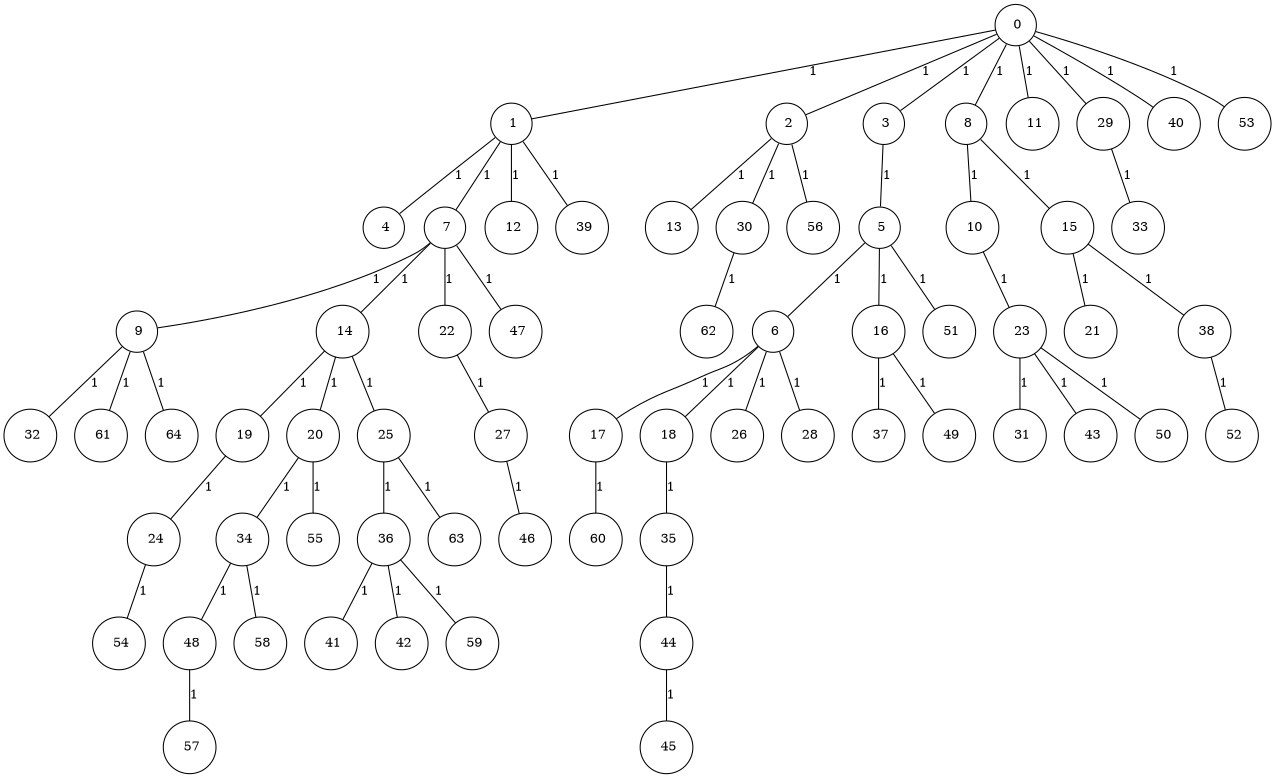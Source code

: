 graph G {
size="8.5,11;"
ratio = "expand;"
fixedsize="true;"
overlap="scale;"
node[shape=circle,width=.12,hight=.12,fontsize=12]
edge[fontsize=12]

0[label=" 0" color=black, pos="2.7196631,0.84051483!"];
1[label=" 1" color=black, pos="2.9151212,1.1499089!"];
2[label=" 2" color=black, pos="1.8462297,0.15912544!"];
3[label=" 3" color=black, pos="2.899864,1.0119472!"];
4[label=" 4" color=black, pos="2.4474739,2.9448158!"];
5[label=" 5" color=black, pos="0.78642211,2.3581467!"];
6[label=" 6" color=black, pos="2.3033049,1.0524016!"];
7[label=" 7" color=black, pos="2.3717527,0.90823088!"];
8[label=" 8" color=black, pos="0.19646251,0.98415465!"];
9[label=" 9" color=black, pos="2.9482475,0.13810176!"];
10[label=" 10" color=black, pos="0.89678755,1.3816872!"];
11[label=" 11" color=black, pos="1.7271613,1.2772265!"];
12[label=" 12" color=black, pos="0.72829494,2.2833503!"];
13[label=" 13" color=black, pos="2.9921033,1.9553204!"];
14[label=" 14" color=black, pos="2.8239541,1.1932104!"];
15[label=" 15" color=black, pos="0.39412218,1.2871226!"];
16[label=" 16" color=black, pos="1.850187,1.7021684!"];
17[label=" 17" color=black, pos="2.4053409,2.5929117!"];
18[label=" 18" color=black, pos="2.1374973,0.098779955!"];
19[label=" 19" color=black, pos="2.3682332,2.039294!"];
20[label=" 20" color=black, pos="2.5980487,1.6112452!"];
21[label=" 21" color=black, pos="1.9641414,1.8855602!"];
22[label=" 22" color=black, pos="0.57428754,2.9838022!"];
23[label=" 23" color=black, pos="0.18021191,2.5589944!"];
24[label=" 24" color=black, pos="1.5422021,1.8288334!"];
25[label=" 25" color=black, pos="2.1014329,2.2496714!"];
26[label=" 26" color=black, pos="0.39634391,0.10358891!"];
27[label=" 27" color=black, pos="2.7244578,2.8611053!"];
28[label=" 28" color=black, pos="2.4655272,2.9126585!"];
29[label=" 29" color=black, pos="0.038916149,1.2177639!"];
30[label=" 30" color=black, pos="2.8769893,2.5816134!"];
31[label=" 31" color=black, pos="2.472491,1.0876001!"];
32[label=" 32" color=black, pos="2.4017706,2.9622362!"];
33[label=" 33" color=black, pos="2.3381786,1.7421337!"];
34[label=" 34" color=black, pos="2.560359,2.4990997!"];
35[label=" 35" color=black, pos="0.98860549,2.6073234!"];
36[label=" 36" color=black, pos="0.83255559,0.88380118!"];
37[label=" 37" color=black, pos="0.31820065,0.48467542!"];
38[label=" 38" color=black, pos="2.3031313,2.2523911!"];
39[label=" 39" color=black, pos="1.2068966,2.7903154!"];
40[label=" 40" color=black, pos="2.2564248,1.1118707!"];
41[label=" 41" color=black, pos="1.9644592,2.3291259!"];
42[label=" 42" color=black, pos="0.69972704,2.8096351!"];
43[label=" 43" color=black, pos="1.1884307,1.1424652!"];
44[label=" 44" color=black, pos="1.9369405,2.892458!"];
45[label=" 45" color=black, pos="1.1278315,1.450331!"];
46[label=" 46" color=black, pos="2.4434222,2.2065851!"];
47[label=" 47" color=black, pos="0.042713388,2.2589861!"];
48[label=" 48" color=black, pos="2.7494521,2.8937416!"];
49[label=" 49" color=black, pos="2.2248612,0.23872952!"];
50[label=" 50" color=black, pos="2.0510932,1.6129208!"];
51[label=" 51" color=black, pos="2.4653231,0.26051006!"];
52[label=" 52" color=black, pos="1.7816524,2.6574047!"];
53[label=" 53" color=black, pos="0.53010143,0.34044663!"];
54[label=" 54" color=black, pos="0.81045783,0.62384254!"];
55[label=" 55" color=black, pos="0.5439322,2.1523094!"];
56[label=" 56" color=black, pos="2.2536855,2.0072956!"];
57[label=" 57" color=black, pos="2.2689185,1.403135!"];
58[label=" 58" color=black, pos="2.2943897,2.5595355!"];
59[label=" 59" color=black, pos="1.7714418,0.16197636!"];
60[label=" 60" color=black, pos="0.9730136,2.462578!"];
61[label=" 61" color=black, pos="1.9271167,0.4766387!"];
62[label=" 62" color=black, pos="0.3500563,1.5907458!"];
63[label=" 63" color=black, pos="1.9833099,2.1873728!"];
64[label=" 64" color=black, pos="2.7891062,2.715542!"];
0--1[label="1"]
0--2[label="1"]
0--3[label="1"]
0--8[label="1"]
0--11[label="1"]
0--29[label="1"]
0--40[label="1"]
0--53[label="1"]
1--4[label="1"]
1--7[label="1"]
1--12[label="1"]
1--39[label="1"]
2--13[label="1"]
2--30[label="1"]
2--56[label="1"]
3--5[label="1"]
5--6[label="1"]
5--16[label="1"]
5--51[label="1"]
6--17[label="1"]
6--18[label="1"]
6--26[label="1"]
6--28[label="1"]
7--9[label="1"]
7--14[label="1"]
7--22[label="1"]
7--47[label="1"]
8--10[label="1"]
8--15[label="1"]
9--32[label="1"]
9--61[label="1"]
9--64[label="1"]
10--23[label="1"]
14--19[label="1"]
14--20[label="1"]
14--25[label="1"]
15--21[label="1"]
15--38[label="1"]
16--37[label="1"]
16--49[label="1"]
17--60[label="1"]
18--35[label="1"]
19--24[label="1"]
20--34[label="1"]
20--55[label="1"]
22--27[label="1"]
23--31[label="1"]
23--43[label="1"]
23--50[label="1"]
24--54[label="1"]
25--36[label="1"]
25--63[label="1"]
27--46[label="1"]
29--33[label="1"]
30--62[label="1"]
34--48[label="1"]
34--58[label="1"]
35--44[label="1"]
36--41[label="1"]
36--42[label="1"]
36--59[label="1"]
38--52[label="1"]
44--45[label="1"]
48--57[label="1"]

}
